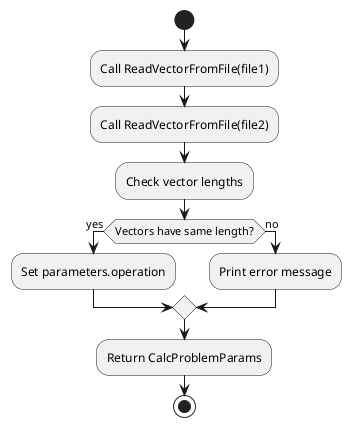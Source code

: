 @startuml

start

:Call ReadVectorFromFile(file1);
:Call ReadVectorFromFile(file2);
:Check vector lengths;
if (Vectors have same length?) then (yes)
    :Set parameters.operation;
else (no)
    :Print error message;
endif

:Return CalcProblemParams;

stop

@enduml
